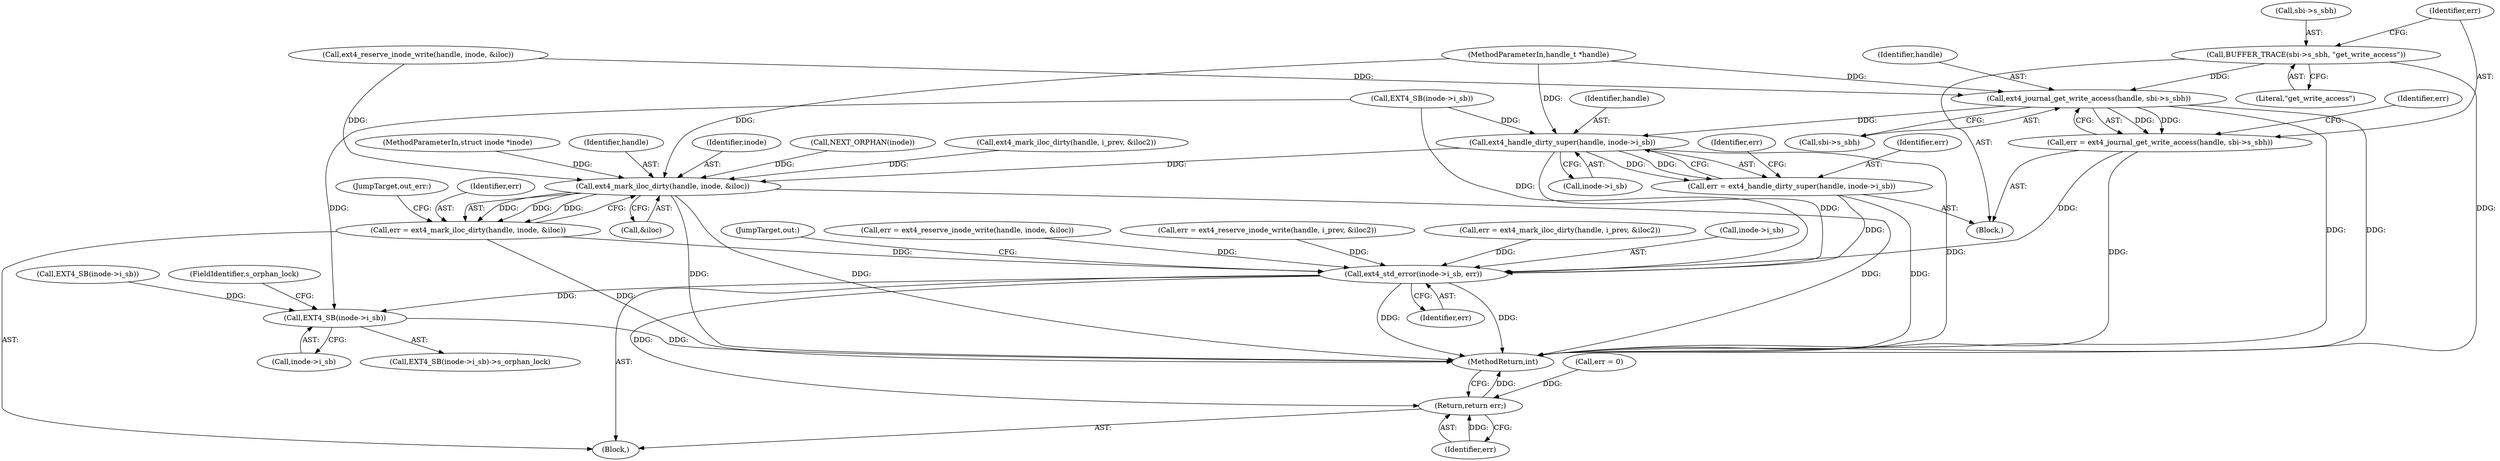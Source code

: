 digraph "0_linux_c9b92530a723ac5ef8e352885a1862b18f31b2f5_0@pointer" {
"1000200" [label="(Call,BUFFER_TRACE(sbi->s_sbh, \"get_write_access\"))"];
"1000207" [label="(Call,ext4_journal_get_write_access(handle, sbi->s_sbh))"];
"1000205" [label="(Call,err = ext4_journal_get_write_access(handle, sbi->s_sbh))"];
"1000277" [label="(Call,ext4_std_error(inode->i_sb, err))"];
"1000286" [label="(Call,EXT4_SB(inode->i_sb))"];
"1000291" [label="(Return,return err;)"];
"1000225" [label="(Call,ext4_handle_dirty_super(handle, inode->i_sb))"];
"1000223" [label="(Call,err = ext4_handle_dirty_super(handle, inode->i_sb))"];
"1000271" [label="(Call,ext4_mark_iloc_dirty(handle, inode, &iloc))"];
"1000269" [label="(Call,err = ext4_mark_iloc_dirty(handle, inode, &iloc))"];
"1000281" [label="(Identifier,err)"];
"1000226" [label="(Identifier,handle)"];
"1000195" [label="(Block,)"];
"1000180" [label="(Call,ext4_reserve_inode_write(handle, inode, &iloc))"];
"1000272" [label="(Identifier,handle)"];
"1000282" [label="(JumpTarget,out:)"];
"1000105" [label="(Block,)"];
"1000200" [label="(Call,BUFFER_TRACE(sbi->s_sbh, \"get_write_access\"))"];
"1000103" [label="(MethodParameterIn,handle_t *handle)"];
"1000273" [label="(Identifier,inode)"];
"1000227" [label="(Call,inode->i_sb)"];
"1000155" [label="(Call,EXT4_SB(inode->i_sb))"];
"1000266" [label="(Call,NEXT_ORPHAN(inode))"];
"1000270" [label="(Identifier,err)"];
"1000223" [label="(Call,err = ext4_handle_dirty_super(handle, inode->i_sb))"];
"1000206" [label="(Identifier,err)"];
"1000257" [label="(Call,ext4_mark_iloc_dirty(handle, i_prev, &iloc2))"];
"1000209" [label="(Call,sbi->s_sbh)"];
"1000290" [label="(FieldIdentifier,s_orphan_lock)"];
"1000274" [label="(Call,&iloc)"];
"1000287" [label="(Call,inode->i_sb)"];
"1000276" [label="(JumpTarget,out_err:)"];
"1000104" [label="(MethodParameterIn,struct inode *inode)"];
"1000271" [label="(Call,ext4_mark_iloc_dirty(handle, inode, &iloc))"];
"1000207" [label="(Call,ext4_journal_get_write_access(handle, sbi->s_sbh))"];
"1000292" [label="(Identifier,err)"];
"1000225" [label="(Call,ext4_handle_dirty_super(handle, inode->i_sb))"];
"1000201" [label="(Call,sbi->s_sbh)"];
"1000178" [label="(Call,err = ext4_reserve_inode_write(handle, inode, &iloc))"];
"1000241" [label="(Call,err = ext4_reserve_inode_write(handle, i_prev, &iloc2))"];
"1000116" [label="(Call,err = 0)"];
"1000263" [label="(Identifier,err)"];
"1000204" [label="(Literal,\"get_write_access\")"];
"1000285" [label="(Call,EXT4_SB(inode->i_sb)->s_orphan_lock)"];
"1000269" [label="(Call,err = ext4_mark_iloc_dirty(handle, inode, &iloc))"];
"1000224" [label="(Identifier,err)"];
"1000286" [label="(Call,EXT4_SB(inode->i_sb))"];
"1000255" [label="(Call,err = ext4_mark_iloc_dirty(handle, i_prev, &iloc2))"];
"1000278" [label="(Call,inode->i_sb)"];
"1000277" [label="(Call,ext4_std_error(inode->i_sb, err))"];
"1000130" [label="(Call,EXT4_SB(inode->i_sb))"];
"1000208" [label="(Identifier,handle)"];
"1000299" [label="(MethodReturn,int)"];
"1000291" [label="(Return,return err;)"];
"1000213" [label="(Identifier,err)"];
"1000205" [label="(Call,err = ext4_journal_get_write_access(handle, sbi->s_sbh))"];
"1000200" -> "1000195"  [label="AST: "];
"1000200" -> "1000204"  [label="CFG: "];
"1000201" -> "1000200"  [label="AST: "];
"1000204" -> "1000200"  [label="AST: "];
"1000206" -> "1000200"  [label="CFG: "];
"1000200" -> "1000299"  [label="DDG: "];
"1000200" -> "1000207"  [label="DDG: "];
"1000207" -> "1000205"  [label="AST: "];
"1000207" -> "1000209"  [label="CFG: "];
"1000208" -> "1000207"  [label="AST: "];
"1000209" -> "1000207"  [label="AST: "];
"1000205" -> "1000207"  [label="CFG: "];
"1000207" -> "1000299"  [label="DDG: "];
"1000207" -> "1000299"  [label="DDG: "];
"1000207" -> "1000205"  [label="DDG: "];
"1000207" -> "1000205"  [label="DDG: "];
"1000180" -> "1000207"  [label="DDG: "];
"1000103" -> "1000207"  [label="DDG: "];
"1000207" -> "1000225"  [label="DDG: "];
"1000205" -> "1000195"  [label="AST: "];
"1000206" -> "1000205"  [label="AST: "];
"1000213" -> "1000205"  [label="CFG: "];
"1000205" -> "1000299"  [label="DDG: "];
"1000205" -> "1000277"  [label="DDG: "];
"1000277" -> "1000105"  [label="AST: "];
"1000277" -> "1000281"  [label="CFG: "];
"1000278" -> "1000277"  [label="AST: "];
"1000281" -> "1000277"  [label="AST: "];
"1000282" -> "1000277"  [label="CFG: "];
"1000277" -> "1000299"  [label="DDG: "];
"1000277" -> "1000299"  [label="DDG: "];
"1000225" -> "1000277"  [label="DDG: "];
"1000155" -> "1000277"  [label="DDG: "];
"1000178" -> "1000277"  [label="DDG: "];
"1000241" -> "1000277"  [label="DDG: "];
"1000269" -> "1000277"  [label="DDG: "];
"1000255" -> "1000277"  [label="DDG: "];
"1000223" -> "1000277"  [label="DDG: "];
"1000277" -> "1000286"  [label="DDG: "];
"1000277" -> "1000291"  [label="DDG: "];
"1000286" -> "1000285"  [label="AST: "];
"1000286" -> "1000287"  [label="CFG: "];
"1000287" -> "1000286"  [label="AST: "];
"1000290" -> "1000286"  [label="CFG: "];
"1000286" -> "1000299"  [label="DDG: "];
"1000155" -> "1000286"  [label="DDG: "];
"1000130" -> "1000286"  [label="DDG: "];
"1000291" -> "1000105"  [label="AST: "];
"1000291" -> "1000292"  [label="CFG: "];
"1000292" -> "1000291"  [label="AST: "];
"1000299" -> "1000291"  [label="CFG: "];
"1000291" -> "1000299"  [label="DDG: "];
"1000292" -> "1000291"  [label="DDG: "];
"1000116" -> "1000291"  [label="DDG: "];
"1000225" -> "1000223"  [label="AST: "];
"1000225" -> "1000227"  [label="CFG: "];
"1000226" -> "1000225"  [label="AST: "];
"1000227" -> "1000225"  [label="AST: "];
"1000223" -> "1000225"  [label="CFG: "];
"1000225" -> "1000299"  [label="DDG: "];
"1000225" -> "1000223"  [label="DDG: "];
"1000225" -> "1000223"  [label="DDG: "];
"1000103" -> "1000225"  [label="DDG: "];
"1000155" -> "1000225"  [label="DDG: "];
"1000225" -> "1000271"  [label="DDG: "];
"1000223" -> "1000195"  [label="AST: "];
"1000224" -> "1000223"  [label="AST: "];
"1000263" -> "1000223"  [label="CFG: "];
"1000223" -> "1000299"  [label="DDG: "];
"1000271" -> "1000269"  [label="AST: "];
"1000271" -> "1000274"  [label="CFG: "];
"1000272" -> "1000271"  [label="AST: "];
"1000273" -> "1000271"  [label="AST: "];
"1000274" -> "1000271"  [label="AST: "];
"1000269" -> "1000271"  [label="CFG: "];
"1000271" -> "1000299"  [label="DDG: "];
"1000271" -> "1000299"  [label="DDG: "];
"1000271" -> "1000299"  [label="DDG: "];
"1000271" -> "1000269"  [label="DDG: "];
"1000271" -> "1000269"  [label="DDG: "];
"1000271" -> "1000269"  [label="DDG: "];
"1000257" -> "1000271"  [label="DDG: "];
"1000103" -> "1000271"  [label="DDG: "];
"1000266" -> "1000271"  [label="DDG: "];
"1000104" -> "1000271"  [label="DDG: "];
"1000180" -> "1000271"  [label="DDG: "];
"1000269" -> "1000105"  [label="AST: "];
"1000270" -> "1000269"  [label="AST: "];
"1000276" -> "1000269"  [label="CFG: "];
"1000269" -> "1000299"  [label="DDG: "];
}
